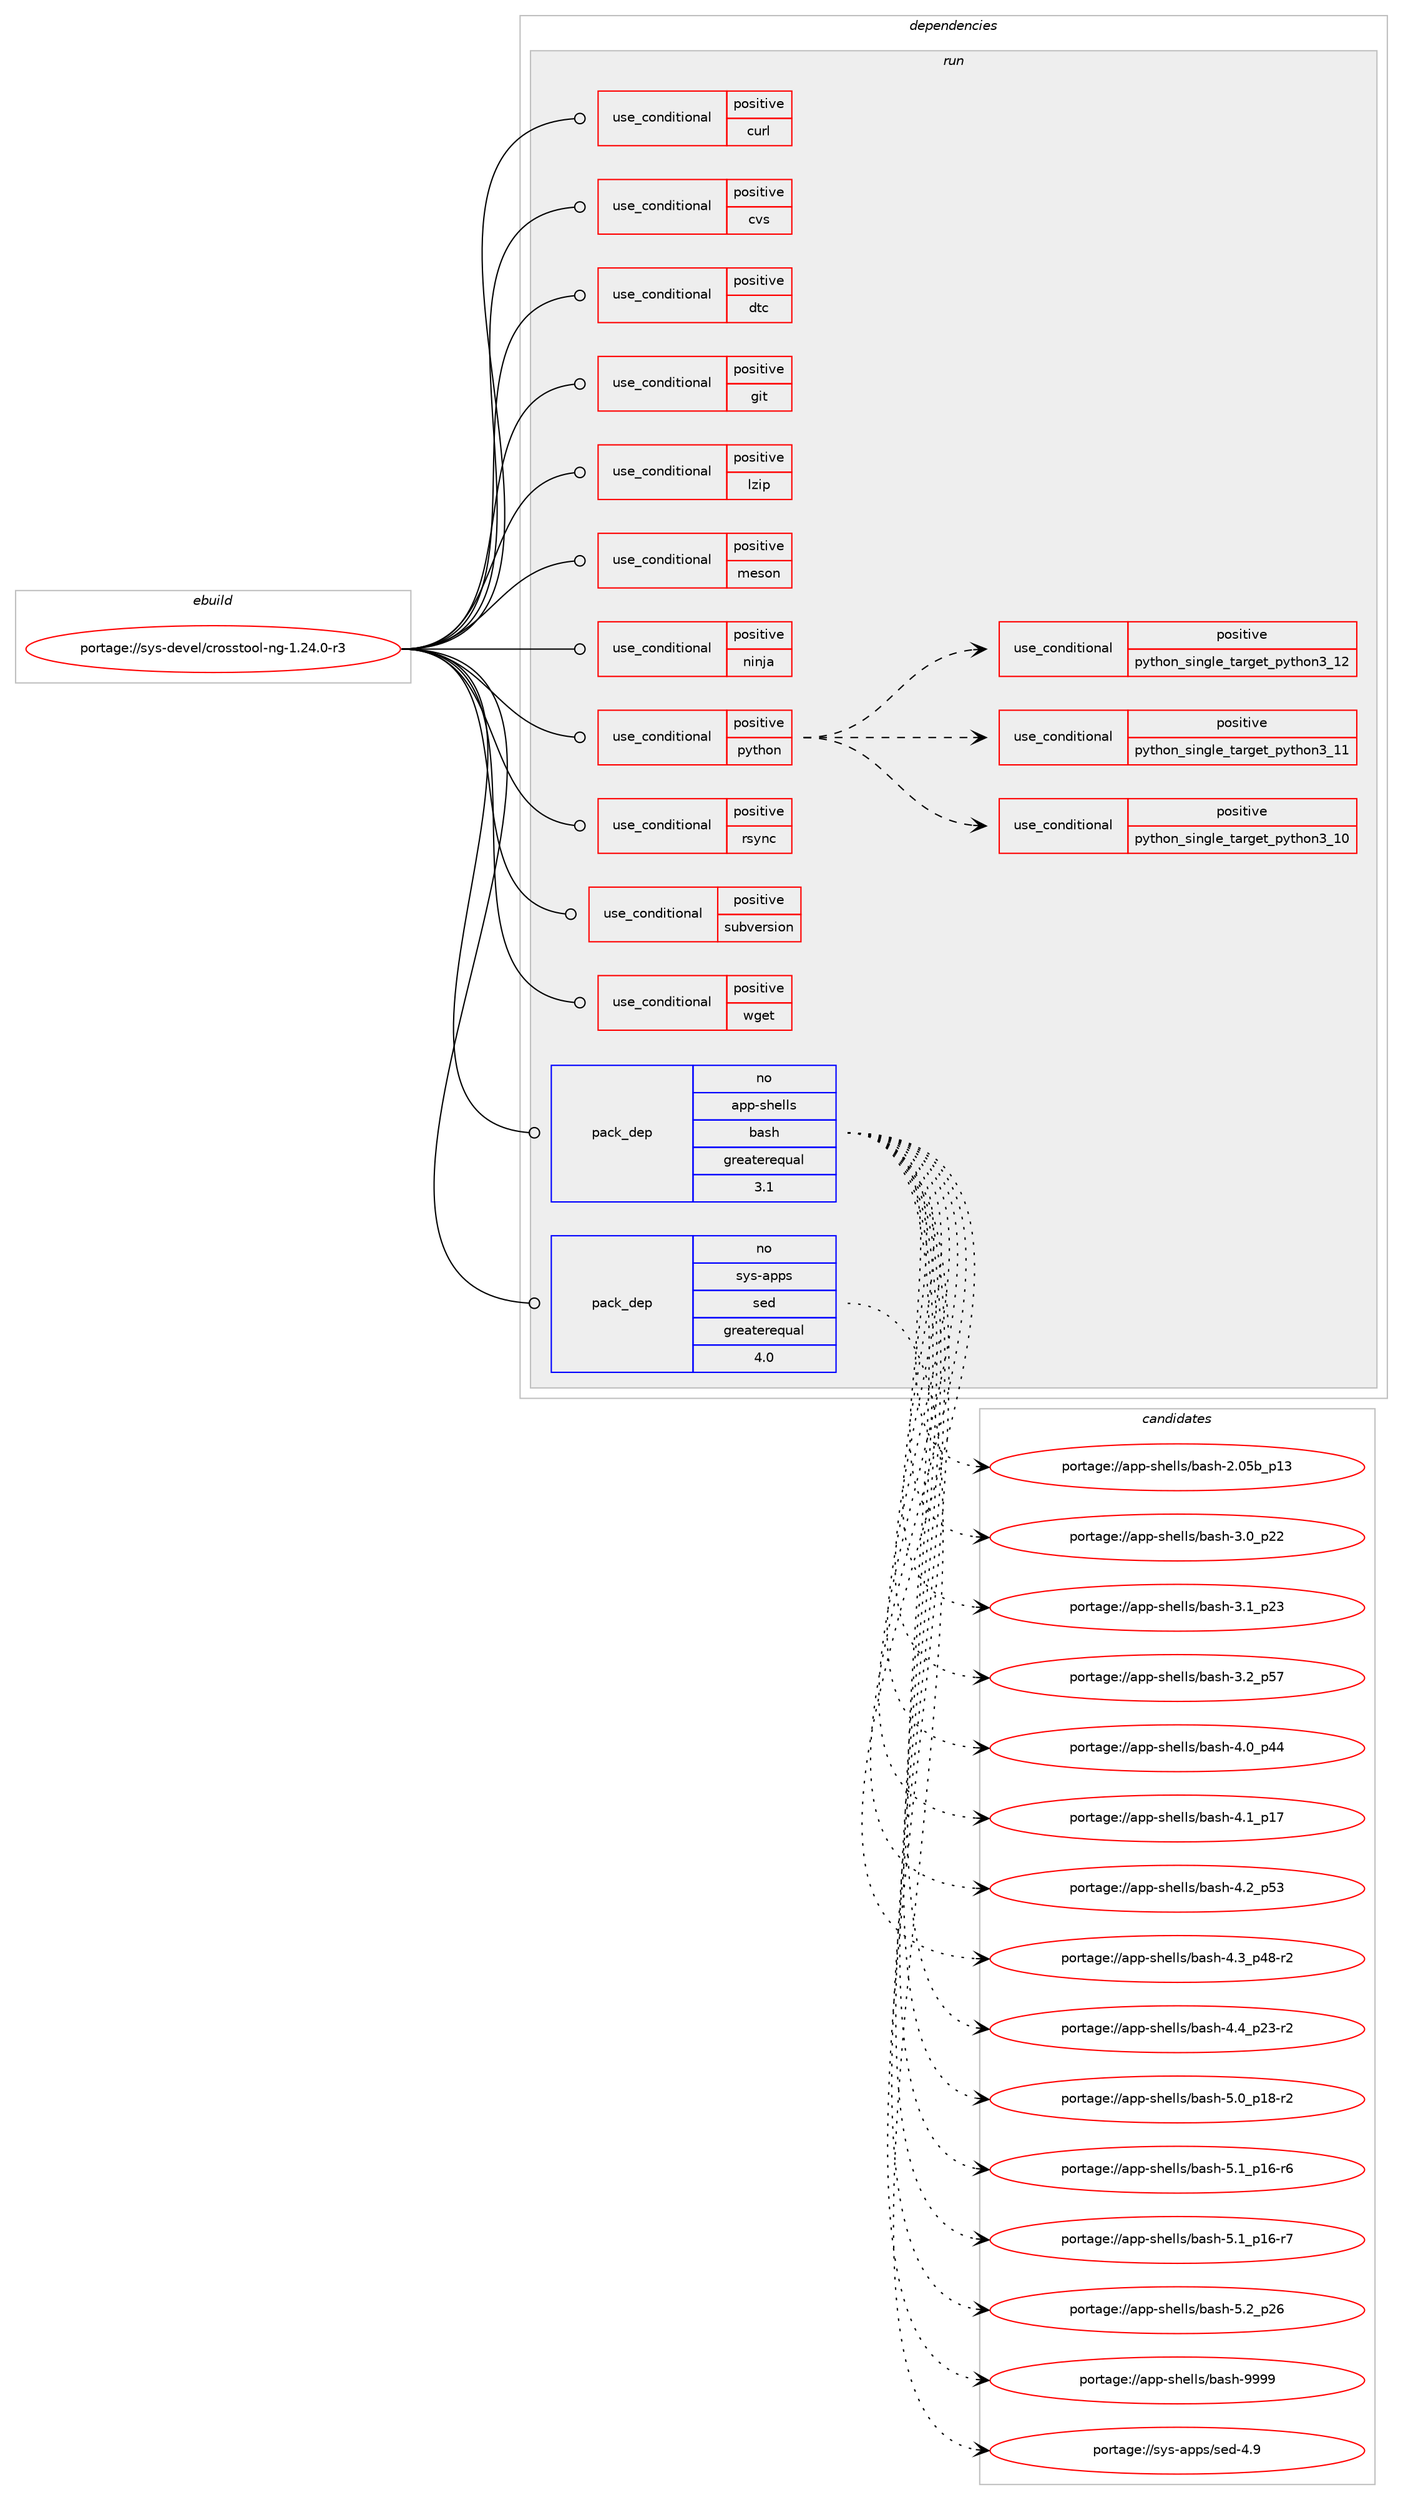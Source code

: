 digraph prolog {

# *************
# Graph options
# *************

newrank=true;
concentrate=true;
compound=true;
graph [rankdir=LR,fontname=Helvetica,fontsize=10,ranksep=1.5];#, ranksep=2.5, nodesep=0.2];
edge  [arrowhead=vee];
node  [fontname=Helvetica,fontsize=10];

# **********
# The ebuild
# **********

subgraph cluster_leftcol {
color=gray;
rank=same;
label=<<i>ebuild</i>>;
id [label="portage://sys-devel/crosstool-ng-1.24.0-r3", color=red, width=4, href="../sys-devel/crosstool-ng-1.24.0-r3.svg"];
}

# ****************
# The dependencies
# ****************

subgraph cluster_midcol {
color=gray;
label=<<i>dependencies</i>>;
subgraph cluster_compile {
fillcolor="#eeeeee";
style=filled;
label=<<i>compile</i>>;
}
subgraph cluster_compileandrun {
fillcolor="#eeeeee";
style=filled;
label=<<i>compile and run</i>>;
}
subgraph cluster_run {
fillcolor="#eeeeee";
style=filled;
label=<<i>run</i>>;
subgraph cond10567 {
dependency14913 [label=<<TABLE BORDER="0" CELLBORDER="1" CELLSPACING="0" CELLPADDING="4"><TR><TD ROWSPAN="3" CELLPADDING="10">use_conditional</TD></TR><TR><TD>positive</TD></TR><TR><TD>curl</TD></TR></TABLE>>, shape=none, color=red];
# *** BEGIN UNKNOWN DEPENDENCY TYPE (TODO) ***
# dependency14913 -> package_dependency(portage://sys-devel/crosstool-ng-1.24.0-r3,run,no,net-misc,curl,none,[,,],[],[])
# *** END UNKNOWN DEPENDENCY TYPE (TODO) ***

}
id:e -> dependency14913:w [weight=20,style="solid",arrowhead="odot"];
subgraph cond10568 {
dependency14914 [label=<<TABLE BORDER="0" CELLBORDER="1" CELLSPACING="0" CELLPADDING="4"><TR><TD ROWSPAN="3" CELLPADDING="10">use_conditional</TD></TR><TR><TD>positive</TD></TR><TR><TD>cvs</TD></TR></TABLE>>, shape=none, color=red];
# *** BEGIN UNKNOWN DEPENDENCY TYPE (TODO) ***
# dependency14914 -> package_dependency(portage://sys-devel/crosstool-ng-1.24.0-r3,run,no,dev-vcs,cvs,none,[,,],[],[])
# *** END UNKNOWN DEPENDENCY TYPE (TODO) ***

}
id:e -> dependency14914:w [weight=20,style="solid",arrowhead="odot"];
subgraph cond10569 {
dependency14915 [label=<<TABLE BORDER="0" CELLBORDER="1" CELLSPACING="0" CELLPADDING="4"><TR><TD ROWSPAN="3" CELLPADDING="10">use_conditional</TD></TR><TR><TD>positive</TD></TR><TR><TD>dtc</TD></TR></TABLE>>, shape=none, color=red];
# *** BEGIN UNKNOWN DEPENDENCY TYPE (TODO) ***
# dependency14915 -> package_dependency(portage://sys-devel/crosstool-ng-1.24.0-r3,run,no,sys-apps,dtc,none,[,,],[],[])
# *** END UNKNOWN DEPENDENCY TYPE (TODO) ***

}
id:e -> dependency14915:w [weight=20,style="solid",arrowhead="odot"];
subgraph cond10570 {
dependency14916 [label=<<TABLE BORDER="0" CELLBORDER="1" CELLSPACING="0" CELLPADDING="4"><TR><TD ROWSPAN="3" CELLPADDING="10">use_conditional</TD></TR><TR><TD>positive</TD></TR><TR><TD>git</TD></TR></TABLE>>, shape=none, color=red];
# *** BEGIN UNKNOWN DEPENDENCY TYPE (TODO) ***
# dependency14916 -> package_dependency(portage://sys-devel/crosstool-ng-1.24.0-r3,run,no,dev-vcs,git,none,[,,],[],[])
# *** END UNKNOWN DEPENDENCY TYPE (TODO) ***

}
id:e -> dependency14916:w [weight=20,style="solid",arrowhead="odot"];
subgraph cond10571 {
dependency14917 [label=<<TABLE BORDER="0" CELLBORDER="1" CELLSPACING="0" CELLPADDING="4"><TR><TD ROWSPAN="3" CELLPADDING="10">use_conditional</TD></TR><TR><TD>positive</TD></TR><TR><TD>lzip</TD></TR></TABLE>>, shape=none, color=red];
# *** BEGIN UNKNOWN DEPENDENCY TYPE (TODO) ***
# dependency14917 -> package_dependency(portage://sys-devel/crosstool-ng-1.24.0-r3,run,no,app-arch,lzip,none,[,,],[],[])
# *** END UNKNOWN DEPENDENCY TYPE (TODO) ***

}
id:e -> dependency14917:w [weight=20,style="solid",arrowhead="odot"];
subgraph cond10572 {
dependency14918 [label=<<TABLE BORDER="0" CELLBORDER="1" CELLSPACING="0" CELLPADDING="4"><TR><TD ROWSPAN="3" CELLPADDING="10">use_conditional</TD></TR><TR><TD>positive</TD></TR><TR><TD>meson</TD></TR></TABLE>>, shape=none, color=red];
# *** BEGIN UNKNOWN DEPENDENCY TYPE (TODO) ***
# dependency14918 -> package_dependency(portage://sys-devel/crosstool-ng-1.24.0-r3,run,no,dev-build,meson,none,[,,],[],[])
# *** END UNKNOWN DEPENDENCY TYPE (TODO) ***

}
id:e -> dependency14918:w [weight=20,style="solid",arrowhead="odot"];
subgraph cond10573 {
dependency14919 [label=<<TABLE BORDER="0" CELLBORDER="1" CELLSPACING="0" CELLPADDING="4"><TR><TD ROWSPAN="3" CELLPADDING="10">use_conditional</TD></TR><TR><TD>positive</TD></TR><TR><TD>ninja</TD></TR></TABLE>>, shape=none, color=red];
# *** BEGIN UNKNOWN DEPENDENCY TYPE (TODO) ***
# dependency14919 -> package_dependency(portage://sys-devel/crosstool-ng-1.24.0-r3,run,no,app-alternatives,ninja,none,[,,],[],[])
# *** END UNKNOWN DEPENDENCY TYPE (TODO) ***

}
id:e -> dependency14919:w [weight=20,style="solid",arrowhead="odot"];
subgraph cond10574 {
dependency14920 [label=<<TABLE BORDER="0" CELLBORDER="1" CELLSPACING="0" CELLPADDING="4"><TR><TD ROWSPAN="3" CELLPADDING="10">use_conditional</TD></TR><TR><TD>positive</TD></TR><TR><TD>python</TD></TR></TABLE>>, shape=none, color=red];
subgraph cond10575 {
dependency14921 [label=<<TABLE BORDER="0" CELLBORDER="1" CELLSPACING="0" CELLPADDING="4"><TR><TD ROWSPAN="3" CELLPADDING="10">use_conditional</TD></TR><TR><TD>positive</TD></TR><TR><TD>python_single_target_python3_10</TD></TR></TABLE>>, shape=none, color=red];
# *** BEGIN UNKNOWN DEPENDENCY TYPE (TODO) ***
# dependency14921 -> package_dependency(portage://sys-devel/crosstool-ng-1.24.0-r3,run,no,dev-lang,python,none,[,,],[slot(3.10)],[])
# *** END UNKNOWN DEPENDENCY TYPE (TODO) ***

}
dependency14920:e -> dependency14921:w [weight=20,style="dashed",arrowhead="vee"];
subgraph cond10576 {
dependency14922 [label=<<TABLE BORDER="0" CELLBORDER="1" CELLSPACING="0" CELLPADDING="4"><TR><TD ROWSPAN="3" CELLPADDING="10">use_conditional</TD></TR><TR><TD>positive</TD></TR><TR><TD>python_single_target_python3_11</TD></TR></TABLE>>, shape=none, color=red];
# *** BEGIN UNKNOWN DEPENDENCY TYPE (TODO) ***
# dependency14922 -> package_dependency(portage://sys-devel/crosstool-ng-1.24.0-r3,run,no,dev-lang,python,none,[,,],[slot(3.11)],[])
# *** END UNKNOWN DEPENDENCY TYPE (TODO) ***

}
dependency14920:e -> dependency14922:w [weight=20,style="dashed",arrowhead="vee"];
subgraph cond10577 {
dependency14923 [label=<<TABLE BORDER="0" CELLBORDER="1" CELLSPACING="0" CELLPADDING="4"><TR><TD ROWSPAN="3" CELLPADDING="10">use_conditional</TD></TR><TR><TD>positive</TD></TR><TR><TD>python_single_target_python3_12</TD></TR></TABLE>>, shape=none, color=red];
# *** BEGIN UNKNOWN DEPENDENCY TYPE (TODO) ***
# dependency14923 -> package_dependency(portage://sys-devel/crosstool-ng-1.24.0-r3,run,no,dev-lang,python,none,[,,],[slot(3.12)],[])
# *** END UNKNOWN DEPENDENCY TYPE (TODO) ***

}
dependency14920:e -> dependency14923:w [weight=20,style="dashed",arrowhead="vee"];
}
id:e -> dependency14920:w [weight=20,style="solid",arrowhead="odot"];
subgraph cond10578 {
dependency14924 [label=<<TABLE BORDER="0" CELLBORDER="1" CELLSPACING="0" CELLPADDING="4"><TR><TD ROWSPAN="3" CELLPADDING="10">use_conditional</TD></TR><TR><TD>positive</TD></TR><TR><TD>rsync</TD></TR></TABLE>>, shape=none, color=red];
# *** BEGIN UNKNOWN DEPENDENCY TYPE (TODO) ***
# dependency14924 -> package_dependency(portage://sys-devel/crosstool-ng-1.24.0-r3,run,no,net-misc,rsync,none,[,,],[],[])
# *** END UNKNOWN DEPENDENCY TYPE (TODO) ***

}
id:e -> dependency14924:w [weight=20,style="solid",arrowhead="odot"];
subgraph cond10579 {
dependency14925 [label=<<TABLE BORDER="0" CELLBORDER="1" CELLSPACING="0" CELLPADDING="4"><TR><TD ROWSPAN="3" CELLPADDING="10">use_conditional</TD></TR><TR><TD>positive</TD></TR><TR><TD>subversion</TD></TR></TABLE>>, shape=none, color=red];
# *** BEGIN UNKNOWN DEPENDENCY TYPE (TODO) ***
# dependency14925 -> package_dependency(portage://sys-devel/crosstool-ng-1.24.0-r3,run,no,dev-vcs,subversion,none,[,,],[],[])
# *** END UNKNOWN DEPENDENCY TYPE (TODO) ***

}
id:e -> dependency14925:w [weight=20,style="solid",arrowhead="odot"];
subgraph cond10580 {
dependency14926 [label=<<TABLE BORDER="0" CELLBORDER="1" CELLSPACING="0" CELLPADDING="4"><TR><TD ROWSPAN="3" CELLPADDING="10">use_conditional</TD></TR><TR><TD>positive</TD></TR><TR><TD>wget</TD></TR></TABLE>>, shape=none, color=red];
# *** BEGIN UNKNOWN DEPENDENCY TYPE (TODO) ***
# dependency14926 -> package_dependency(portage://sys-devel/crosstool-ng-1.24.0-r3,run,no,net-misc,wget,none,[,,],[],[])
# *** END UNKNOWN DEPENDENCY TYPE (TODO) ***

}
id:e -> dependency14926:w [weight=20,style="solid",arrowhead="odot"];
# *** BEGIN UNKNOWN DEPENDENCY TYPE (TODO) ***
# id -> package_dependency(portage://sys-devel/crosstool-ng-1.24.0-r3,run,no,app-arch,unzip,none,[,,],[],[])
# *** END UNKNOWN DEPENDENCY TYPE (TODO) ***

subgraph pack4206 {
dependency14927 [label=<<TABLE BORDER="0" CELLBORDER="1" CELLSPACING="0" CELLPADDING="4" WIDTH="220"><TR><TD ROWSPAN="6" CELLPADDING="30">pack_dep</TD></TR><TR><TD WIDTH="110">no</TD></TR><TR><TD>app-shells</TD></TR><TR><TD>bash</TD></TR><TR><TD>greaterequal</TD></TR><TR><TD>3.1</TD></TR></TABLE>>, shape=none, color=blue];
}
id:e -> dependency14927:w [weight=20,style="solid",arrowhead="odot"];
# *** BEGIN UNKNOWN DEPENDENCY TYPE (TODO) ***
# id -> package_dependency(portage://sys-devel/crosstool-ng-1.24.0-r3,run,no,sys-apps,gawk,none,[,,],[],[])
# *** END UNKNOWN DEPENDENCY TYPE (TODO) ***

# *** BEGIN UNKNOWN DEPENDENCY TYPE (TODO) ***
# id -> package_dependency(portage://sys-devel/crosstool-ng-1.24.0-r3,run,no,sys-apps,help2man,none,[,,],[],[])
# *** END UNKNOWN DEPENDENCY TYPE (TODO) ***

subgraph pack4207 {
dependency14928 [label=<<TABLE BORDER="0" CELLBORDER="1" CELLSPACING="0" CELLPADDING="4" WIDTH="220"><TR><TD ROWSPAN="6" CELLPADDING="30">pack_dep</TD></TR><TR><TD WIDTH="110">no</TD></TR><TR><TD>sys-apps</TD></TR><TR><TD>sed</TD></TR><TR><TD>greaterequal</TD></TR><TR><TD>4.0</TD></TR></TABLE>>, shape=none, color=blue];
}
id:e -> dependency14928:w [weight=20,style="solid",arrowhead="odot"];
# *** BEGIN UNKNOWN DEPENDENCY TYPE (TODO) ***
# id -> package_dependency(portage://sys-devel/crosstool-ng-1.24.0-r3,run,no,sys-apps,texinfo,none,[,,],[],[])
# *** END UNKNOWN DEPENDENCY TYPE (TODO) ***

# *** BEGIN UNKNOWN DEPENDENCY TYPE (TODO) ***
# id -> package_dependency(portage://sys-devel/crosstool-ng-1.24.0-r3,run,no,sys-devel,bison,none,[,,],[],[])
# *** END UNKNOWN DEPENDENCY TYPE (TODO) ***

# *** BEGIN UNKNOWN DEPENDENCY TYPE (TODO) ***
# id -> package_dependency(portage://sys-devel/crosstool-ng-1.24.0-r3,run,no,sys-devel,flex,none,[,,],[],[])
# *** END UNKNOWN DEPENDENCY TYPE (TODO) ***

}
}

# **************
# The candidates
# **************

subgraph cluster_choices {
rank=same;
color=gray;
label=<<i>candidates</i>>;

subgraph choice4206 {
color=black;
nodesep=1;
choice9711211245115104101108108115479897115104455046485398951124951 [label="portage://app-shells/bash-2.05b_p13", color=red, width=4,href="../app-shells/bash-2.05b_p13.svg"];
choice971121124511510410110810811547989711510445514648951125050 [label="portage://app-shells/bash-3.0_p22", color=red, width=4,href="../app-shells/bash-3.0_p22.svg"];
choice971121124511510410110810811547989711510445514649951125051 [label="portage://app-shells/bash-3.1_p23", color=red, width=4,href="../app-shells/bash-3.1_p23.svg"];
choice971121124511510410110810811547989711510445514650951125355 [label="portage://app-shells/bash-3.2_p57", color=red, width=4,href="../app-shells/bash-3.2_p57.svg"];
choice971121124511510410110810811547989711510445524648951125252 [label="portage://app-shells/bash-4.0_p44", color=red, width=4,href="../app-shells/bash-4.0_p44.svg"];
choice971121124511510410110810811547989711510445524649951124955 [label="portage://app-shells/bash-4.1_p17", color=red, width=4,href="../app-shells/bash-4.1_p17.svg"];
choice971121124511510410110810811547989711510445524650951125351 [label="portage://app-shells/bash-4.2_p53", color=red, width=4,href="../app-shells/bash-4.2_p53.svg"];
choice9711211245115104101108108115479897115104455246519511252564511450 [label="portage://app-shells/bash-4.3_p48-r2", color=red, width=4,href="../app-shells/bash-4.3_p48-r2.svg"];
choice9711211245115104101108108115479897115104455246529511250514511450 [label="portage://app-shells/bash-4.4_p23-r2", color=red, width=4,href="../app-shells/bash-4.4_p23-r2.svg"];
choice9711211245115104101108108115479897115104455346489511249564511450 [label="portage://app-shells/bash-5.0_p18-r2", color=red, width=4,href="../app-shells/bash-5.0_p18-r2.svg"];
choice9711211245115104101108108115479897115104455346499511249544511454 [label="portage://app-shells/bash-5.1_p16-r6", color=red, width=4,href="../app-shells/bash-5.1_p16-r6.svg"];
choice9711211245115104101108108115479897115104455346499511249544511455 [label="portage://app-shells/bash-5.1_p16-r7", color=red, width=4,href="../app-shells/bash-5.1_p16-r7.svg"];
choice971121124511510410110810811547989711510445534650951125054 [label="portage://app-shells/bash-5.2_p26", color=red, width=4,href="../app-shells/bash-5.2_p26.svg"];
choice97112112451151041011081081154798971151044557575757 [label="portage://app-shells/bash-9999", color=red, width=4,href="../app-shells/bash-9999.svg"];
dependency14927:e -> choice9711211245115104101108108115479897115104455046485398951124951:w [style=dotted,weight="100"];
dependency14927:e -> choice971121124511510410110810811547989711510445514648951125050:w [style=dotted,weight="100"];
dependency14927:e -> choice971121124511510410110810811547989711510445514649951125051:w [style=dotted,weight="100"];
dependency14927:e -> choice971121124511510410110810811547989711510445514650951125355:w [style=dotted,weight="100"];
dependency14927:e -> choice971121124511510410110810811547989711510445524648951125252:w [style=dotted,weight="100"];
dependency14927:e -> choice971121124511510410110810811547989711510445524649951124955:w [style=dotted,weight="100"];
dependency14927:e -> choice971121124511510410110810811547989711510445524650951125351:w [style=dotted,weight="100"];
dependency14927:e -> choice9711211245115104101108108115479897115104455246519511252564511450:w [style=dotted,weight="100"];
dependency14927:e -> choice9711211245115104101108108115479897115104455246529511250514511450:w [style=dotted,weight="100"];
dependency14927:e -> choice9711211245115104101108108115479897115104455346489511249564511450:w [style=dotted,weight="100"];
dependency14927:e -> choice9711211245115104101108108115479897115104455346499511249544511454:w [style=dotted,weight="100"];
dependency14927:e -> choice9711211245115104101108108115479897115104455346499511249544511455:w [style=dotted,weight="100"];
dependency14927:e -> choice971121124511510410110810811547989711510445534650951125054:w [style=dotted,weight="100"];
dependency14927:e -> choice97112112451151041011081081154798971151044557575757:w [style=dotted,weight="100"];
}
subgraph choice4207 {
color=black;
nodesep=1;
choice11512111545971121121154711510110045524657 [label="portage://sys-apps/sed-4.9", color=red, width=4,href="../sys-apps/sed-4.9.svg"];
dependency14928:e -> choice11512111545971121121154711510110045524657:w [style=dotted,weight="100"];
}
}

}
